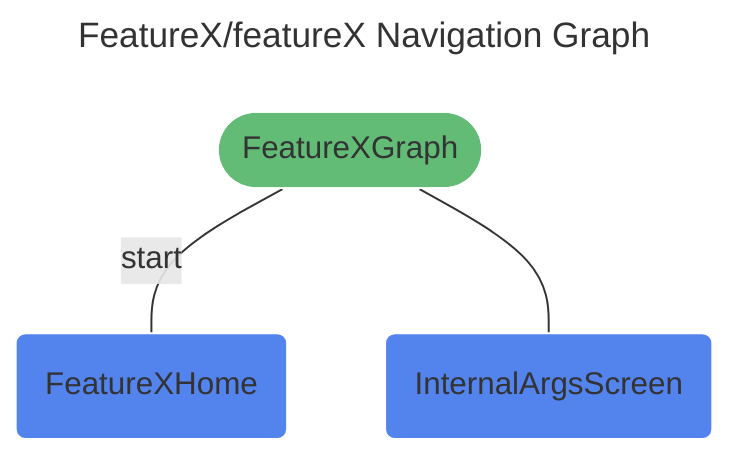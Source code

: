 ---
title: FeatureX/featureX Navigation Graph
---
%%{init: {'theme':'base', 'themeVariables': { 'primaryTextColor': '#fff' }}%%
graph TD
feature_x/feature_x(["FeatureXGraph"]) -- "start" --- feature_x/feature_x_home("FeatureXHome")
feature_x/feature_x(["FeatureXGraph"]) --- feature_x/internal_args_screen("InternalArgsScreen")


classDef destination fill:#5383EC,stroke:#ffffff;
class feature_x/internal_args_screen,feature_x/feature_x_home destination;
classDef navgraph fill:#63BC76,stroke:#ffffff;
class feature_x/feature_x navgraph;